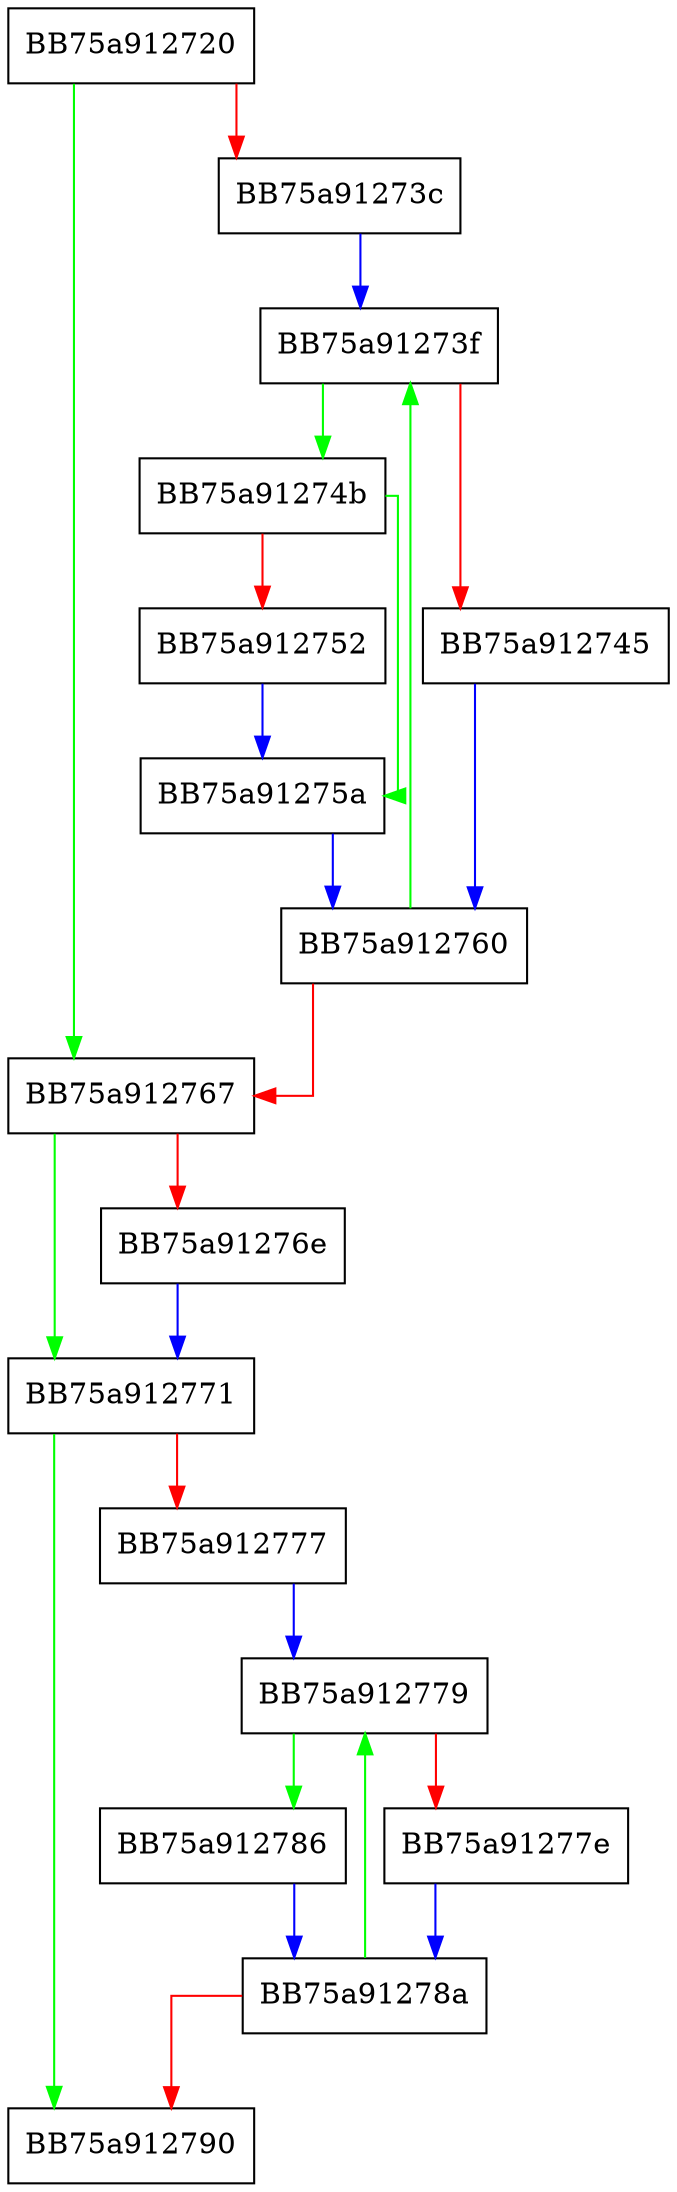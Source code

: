 digraph erase {
  node [shape="box"];
  graph [splines=ortho];
  BB75a912720 -> BB75a912767 [color="green"];
  BB75a912720 -> BB75a91273c [color="red"];
  BB75a91273c -> BB75a91273f [color="blue"];
  BB75a91273f -> BB75a91274b [color="green"];
  BB75a91273f -> BB75a912745 [color="red"];
  BB75a912745 -> BB75a912760 [color="blue"];
  BB75a91274b -> BB75a91275a [color="green"];
  BB75a91274b -> BB75a912752 [color="red"];
  BB75a912752 -> BB75a91275a [color="blue"];
  BB75a91275a -> BB75a912760 [color="blue"];
  BB75a912760 -> BB75a91273f [color="green"];
  BB75a912760 -> BB75a912767 [color="red"];
  BB75a912767 -> BB75a912771 [color="green"];
  BB75a912767 -> BB75a91276e [color="red"];
  BB75a91276e -> BB75a912771 [color="blue"];
  BB75a912771 -> BB75a912790 [color="green"];
  BB75a912771 -> BB75a912777 [color="red"];
  BB75a912777 -> BB75a912779 [color="blue"];
  BB75a912779 -> BB75a912786 [color="green"];
  BB75a912779 -> BB75a91277e [color="red"];
  BB75a91277e -> BB75a91278a [color="blue"];
  BB75a912786 -> BB75a91278a [color="blue"];
  BB75a91278a -> BB75a912779 [color="green"];
  BB75a91278a -> BB75a912790 [color="red"];
}